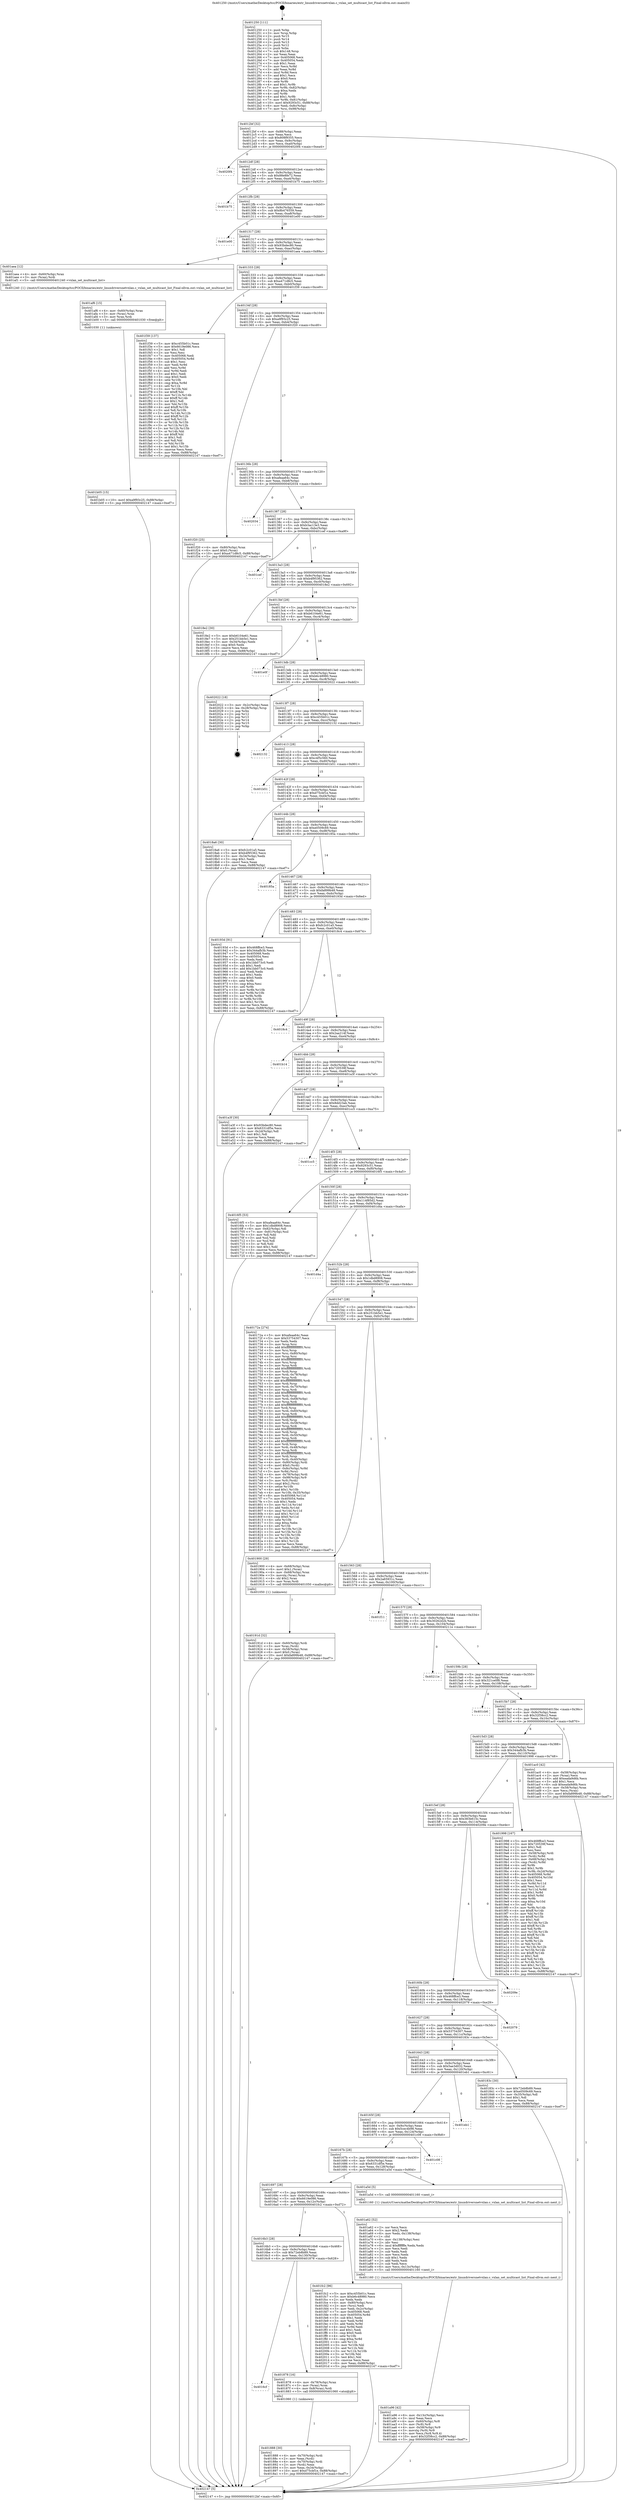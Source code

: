 digraph "0x401250" {
  label = "0x401250 (/mnt/c/Users/mathe/Desktop/tcc/POCII/binaries/extr_linuxdriversnetvxlan.c_vxlan_set_multicast_list_Final-ollvm.out::main(0))"
  labelloc = "t"
  node[shape=record]

  Entry [label="",width=0.3,height=0.3,shape=circle,fillcolor=black,style=filled]
  "0x4012bf" [label="{
     0x4012bf [32]\l
     | [instrs]\l
     &nbsp;&nbsp;0x4012bf \<+6\>: mov -0x88(%rbp),%eax\l
     &nbsp;&nbsp;0x4012c5 \<+2\>: mov %eax,%ecx\l
     &nbsp;&nbsp;0x4012c7 \<+6\>: sub $0x808f9355,%ecx\l
     &nbsp;&nbsp;0x4012cd \<+6\>: mov %eax,-0x9c(%rbp)\l
     &nbsp;&nbsp;0x4012d3 \<+6\>: mov %ecx,-0xa0(%rbp)\l
     &nbsp;&nbsp;0x4012d9 \<+6\>: je 00000000004020f4 \<main+0xea4\>\l
  }"]
  "0x4020f4" [label="{
     0x4020f4\l
  }", style=dashed]
  "0x4012df" [label="{
     0x4012df [28]\l
     | [instrs]\l
     &nbsp;&nbsp;0x4012df \<+5\>: jmp 00000000004012e4 \<main+0x94\>\l
     &nbsp;&nbsp;0x4012e4 \<+6\>: mov -0x9c(%rbp),%eax\l
     &nbsp;&nbsp;0x4012ea \<+5\>: sub $0x88e8fe72,%eax\l
     &nbsp;&nbsp;0x4012ef \<+6\>: mov %eax,-0xa4(%rbp)\l
     &nbsp;&nbsp;0x4012f5 \<+6\>: je 0000000000401b75 \<main+0x925\>\l
  }"]
  Exit [label="",width=0.3,height=0.3,shape=circle,fillcolor=black,style=filled,peripheries=2]
  "0x401b75" [label="{
     0x401b75\l
  }", style=dashed]
  "0x4012fb" [label="{
     0x4012fb [28]\l
     | [instrs]\l
     &nbsp;&nbsp;0x4012fb \<+5\>: jmp 0000000000401300 \<main+0xb0\>\l
     &nbsp;&nbsp;0x401300 \<+6\>: mov -0x9c(%rbp),%eax\l
     &nbsp;&nbsp;0x401306 \<+5\>: sub $0x8b476559,%eax\l
     &nbsp;&nbsp;0x40130b \<+6\>: mov %eax,-0xa8(%rbp)\l
     &nbsp;&nbsp;0x401311 \<+6\>: je 0000000000401e00 \<main+0xbb0\>\l
  }"]
  "0x401b05" [label="{
     0x401b05 [15]\l
     | [instrs]\l
     &nbsp;&nbsp;0x401b05 \<+10\>: movl $0xa9f93c25,-0x88(%rbp)\l
     &nbsp;&nbsp;0x401b0f \<+5\>: jmp 0000000000402147 \<main+0xef7\>\l
  }"]
  "0x401e00" [label="{
     0x401e00\l
  }", style=dashed]
  "0x401317" [label="{
     0x401317 [28]\l
     | [instrs]\l
     &nbsp;&nbsp;0x401317 \<+5\>: jmp 000000000040131c \<main+0xcc\>\l
     &nbsp;&nbsp;0x40131c \<+6\>: mov -0x9c(%rbp),%eax\l
     &nbsp;&nbsp;0x401322 \<+5\>: sub $0x93bdec80,%eax\l
     &nbsp;&nbsp;0x401327 \<+6\>: mov %eax,-0xac(%rbp)\l
     &nbsp;&nbsp;0x40132d \<+6\>: je 0000000000401aea \<main+0x89a\>\l
  }"]
  "0x401af6" [label="{
     0x401af6 [15]\l
     | [instrs]\l
     &nbsp;&nbsp;0x401af6 \<+4\>: mov -0x60(%rbp),%rax\l
     &nbsp;&nbsp;0x401afa \<+3\>: mov (%rax),%rax\l
     &nbsp;&nbsp;0x401afd \<+3\>: mov %rax,%rdi\l
     &nbsp;&nbsp;0x401b00 \<+5\>: call 0000000000401030 \<free@plt\>\l
     | [calls]\l
     &nbsp;&nbsp;0x401030 \{1\} (unknown)\l
  }"]
  "0x401aea" [label="{
     0x401aea [12]\l
     | [instrs]\l
     &nbsp;&nbsp;0x401aea \<+4\>: mov -0x60(%rbp),%rax\l
     &nbsp;&nbsp;0x401aee \<+3\>: mov (%rax),%rdi\l
     &nbsp;&nbsp;0x401af1 \<+5\>: call 0000000000401240 \<vxlan_set_multicast_list\>\l
     | [calls]\l
     &nbsp;&nbsp;0x401240 \{1\} (/mnt/c/Users/mathe/Desktop/tcc/POCII/binaries/extr_linuxdriversnetvxlan.c_vxlan_set_multicast_list_Final-ollvm.out::vxlan_set_multicast_list)\l
  }"]
  "0x401333" [label="{
     0x401333 [28]\l
     | [instrs]\l
     &nbsp;&nbsp;0x401333 \<+5\>: jmp 0000000000401338 \<main+0xe8\>\l
     &nbsp;&nbsp;0x401338 \<+6\>: mov -0x9c(%rbp),%eax\l
     &nbsp;&nbsp;0x40133e \<+5\>: sub $0xa471d8c5,%eax\l
     &nbsp;&nbsp;0x401343 \<+6\>: mov %eax,-0xb0(%rbp)\l
     &nbsp;&nbsp;0x401349 \<+6\>: je 0000000000401f39 \<main+0xce9\>\l
  }"]
  "0x401a96" [label="{
     0x401a96 [42]\l
     | [instrs]\l
     &nbsp;&nbsp;0x401a96 \<+6\>: mov -0x13c(%rbp),%ecx\l
     &nbsp;&nbsp;0x401a9c \<+3\>: imul %eax,%ecx\l
     &nbsp;&nbsp;0x401a9f \<+4\>: mov -0x60(%rbp),%r8\l
     &nbsp;&nbsp;0x401aa3 \<+3\>: mov (%r8),%r8\l
     &nbsp;&nbsp;0x401aa6 \<+4\>: mov -0x58(%rbp),%r9\l
     &nbsp;&nbsp;0x401aaa \<+3\>: movslq (%r9),%r9\l
     &nbsp;&nbsp;0x401aad \<+4\>: mov %ecx,(%r8,%r9,4)\l
     &nbsp;&nbsp;0x401ab1 \<+10\>: movl $0x32f38cc2,-0x88(%rbp)\l
     &nbsp;&nbsp;0x401abb \<+5\>: jmp 0000000000402147 \<main+0xef7\>\l
  }"]
  "0x401f39" [label="{
     0x401f39 [137]\l
     | [instrs]\l
     &nbsp;&nbsp;0x401f39 \<+5\>: mov $0xc455b01c,%eax\l
     &nbsp;&nbsp;0x401f3e \<+5\>: mov $0x6619e086,%ecx\l
     &nbsp;&nbsp;0x401f43 \<+2\>: mov $0x1,%dl\l
     &nbsp;&nbsp;0x401f45 \<+2\>: xor %esi,%esi\l
     &nbsp;&nbsp;0x401f47 \<+7\>: mov 0x405068,%edi\l
     &nbsp;&nbsp;0x401f4e \<+8\>: mov 0x405054,%r8d\l
     &nbsp;&nbsp;0x401f56 \<+3\>: sub $0x1,%esi\l
     &nbsp;&nbsp;0x401f59 \<+3\>: mov %edi,%r9d\l
     &nbsp;&nbsp;0x401f5c \<+3\>: add %esi,%r9d\l
     &nbsp;&nbsp;0x401f5f \<+4\>: imul %r9d,%edi\l
     &nbsp;&nbsp;0x401f63 \<+3\>: and $0x1,%edi\l
     &nbsp;&nbsp;0x401f66 \<+3\>: cmp $0x0,%edi\l
     &nbsp;&nbsp;0x401f69 \<+4\>: sete %r10b\l
     &nbsp;&nbsp;0x401f6d \<+4\>: cmp $0xa,%r8d\l
     &nbsp;&nbsp;0x401f71 \<+4\>: setl %r11b\l
     &nbsp;&nbsp;0x401f75 \<+3\>: mov %r10b,%bl\l
     &nbsp;&nbsp;0x401f78 \<+3\>: xor $0xff,%bl\l
     &nbsp;&nbsp;0x401f7b \<+3\>: mov %r11b,%r14b\l
     &nbsp;&nbsp;0x401f7e \<+4\>: xor $0xff,%r14b\l
     &nbsp;&nbsp;0x401f82 \<+3\>: xor $0x1,%dl\l
     &nbsp;&nbsp;0x401f85 \<+3\>: mov %bl,%r15b\l
     &nbsp;&nbsp;0x401f88 \<+4\>: and $0xff,%r15b\l
     &nbsp;&nbsp;0x401f8c \<+3\>: and %dl,%r10b\l
     &nbsp;&nbsp;0x401f8f \<+3\>: mov %r14b,%r12b\l
     &nbsp;&nbsp;0x401f92 \<+4\>: and $0xff,%r12b\l
     &nbsp;&nbsp;0x401f96 \<+3\>: and %dl,%r11b\l
     &nbsp;&nbsp;0x401f99 \<+3\>: or %r10b,%r15b\l
     &nbsp;&nbsp;0x401f9c \<+3\>: or %r11b,%r12b\l
     &nbsp;&nbsp;0x401f9f \<+3\>: xor %r12b,%r15b\l
     &nbsp;&nbsp;0x401fa2 \<+3\>: or %r14b,%bl\l
     &nbsp;&nbsp;0x401fa5 \<+3\>: xor $0xff,%bl\l
     &nbsp;&nbsp;0x401fa8 \<+3\>: or $0x1,%dl\l
     &nbsp;&nbsp;0x401fab \<+2\>: and %dl,%bl\l
     &nbsp;&nbsp;0x401fad \<+3\>: or %bl,%r15b\l
     &nbsp;&nbsp;0x401fb0 \<+4\>: test $0x1,%r15b\l
     &nbsp;&nbsp;0x401fb4 \<+3\>: cmovne %ecx,%eax\l
     &nbsp;&nbsp;0x401fb7 \<+6\>: mov %eax,-0x88(%rbp)\l
     &nbsp;&nbsp;0x401fbd \<+5\>: jmp 0000000000402147 \<main+0xef7\>\l
  }"]
  "0x40134f" [label="{
     0x40134f [28]\l
     | [instrs]\l
     &nbsp;&nbsp;0x40134f \<+5\>: jmp 0000000000401354 \<main+0x104\>\l
     &nbsp;&nbsp;0x401354 \<+6\>: mov -0x9c(%rbp),%eax\l
     &nbsp;&nbsp;0x40135a \<+5\>: sub $0xa9f93c25,%eax\l
     &nbsp;&nbsp;0x40135f \<+6\>: mov %eax,-0xb4(%rbp)\l
     &nbsp;&nbsp;0x401365 \<+6\>: je 0000000000401f20 \<main+0xcd0\>\l
  }"]
  "0x401a62" [label="{
     0x401a62 [52]\l
     | [instrs]\l
     &nbsp;&nbsp;0x401a62 \<+2\>: xor %ecx,%ecx\l
     &nbsp;&nbsp;0x401a64 \<+5\>: mov $0x2,%edx\l
     &nbsp;&nbsp;0x401a69 \<+6\>: mov %edx,-0x138(%rbp)\l
     &nbsp;&nbsp;0x401a6f \<+1\>: cltd\l
     &nbsp;&nbsp;0x401a70 \<+6\>: mov -0x138(%rbp),%esi\l
     &nbsp;&nbsp;0x401a76 \<+2\>: idiv %esi\l
     &nbsp;&nbsp;0x401a78 \<+6\>: imul $0xfffffffe,%edx,%edx\l
     &nbsp;&nbsp;0x401a7e \<+2\>: mov %ecx,%edi\l
     &nbsp;&nbsp;0x401a80 \<+2\>: sub %edx,%edi\l
     &nbsp;&nbsp;0x401a82 \<+2\>: mov %ecx,%edx\l
     &nbsp;&nbsp;0x401a84 \<+3\>: sub $0x1,%edx\l
     &nbsp;&nbsp;0x401a87 \<+2\>: add %edx,%edi\l
     &nbsp;&nbsp;0x401a89 \<+2\>: sub %edi,%ecx\l
     &nbsp;&nbsp;0x401a8b \<+6\>: mov %ecx,-0x13c(%rbp)\l
     &nbsp;&nbsp;0x401a91 \<+5\>: call 0000000000401160 \<next_i\>\l
     | [calls]\l
     &nbsp;&nbsp;0x401160 \{1\} (/mnt/c/Users/mathe/Desktop/tcc/POCII/binaries/extr_linuxdriversnetvxlan.c_vxlan_set_multicast_list_Final-ollvm.out::next_i)\l
  }"]
  "0x401f20" [label="{
     0x401f20 [25]\l
     | [instrs]\l
     &nbsp;&nbsp;0x401f20 \<+4\>: mov -0x80(%rbp),%rax\l
     &nbsp;&nbsp;0x401f24 \<+6\>: movl $0x0,(%rax)\l
     &nbsp;&nbsp;0x401f2a \<+10\>: movl $0xa471d8c5,-0x88(%rbp)\l
     &nbsp;&nbsp;0x401f34 \<+5\>: jmp 0000000000402147 \<main+0xef7\>\l
  }"]
  "0x40136b" [label="{
     0x40136b [28]\l
     | [instrs]\l
     &nbsp;&nbsp;0x40136b \<+5\>: jmp 0000000000401370 \<main+0x120\>\l
     &nbsp;&nbsp;0x401370 \<+6\>: mov -0x9c(%rbp),%eax\l
     &nbsp;&nbsp;0x401376 \<+5\>: sub $0xafeaa64c,%eax\l
     &nbsp;&nbsp;0x40137b \<+6\>: mov %eax,-0xb8(%rbp)\l
     &nbsp;&nbsp;0x401381 \<+6\>: je 0000000000402034 \<main+0xde4\>\l
  }"]
  "0x40191d" [label="{
     0x40191d [32]\l
     | [instrs]\l
     &nbsp;&nbsp;0x40191d \<+4\>: mov -0x60(%rbp),%rdi\l
     &nbsp;&nbsp;0x401921 \<+3\>: mov %rax,(%rdi)\l
     &nbsp;&nbsp;0x401924 \<+4\>: mov -0x58(%rbp),%rax\l
     &nbsp;&nbsp;0x401928 \<+6\>: movl $0x0,(%rax)\l
     &nbsp;&nbsp;0x40192e \<+10\>: movl $0xfa899b48,-0x88(%rbp)\l
     &nbsp;&nbsp;0x401938 \<+5\>: jmp 0000000000402147 \<main+0xef7\>\l
  }"]
  "0x402034" [label="{
     0x402034\l
  }", style=dashed]
  "0x401387" [label="{
     0x401387 [28]\l
     | [instrs]\l
     &nbsp;&nbsp;0x401387 \<+5\>: jmp 000000000040138c \<main+0x13c\>\l
     &nbsp;&nbsp;0x40138c \<+6\>: mov -0x9c(%rbp),%eax\l
     &nbsp;&nbsp;0x401392 \<+5\>: sub $0xb3ac13e3,%eax\l
     &nbsp;&nbsp;0x401397 \<+6\>: mov %eax,-0xbc(%rbp)\l
     &nbsp;&nbsp;0x40139d \<+6\>: je 0000000000401cef \<main+0xa9f\>\l
  }"]
  "0x401888" [label="{
     0x401888 [30]\l
     | [instrs]\l
     &nbsp;&nbsp;0x401888 \<+4\>: mov -0x70(%rbp),%rdi\l
     &nbsp;&nbsp;0x40188c \<+2\>: mov %eax,(%rdi)\l
     &nbsp;&nbsp;0x40188e \<+4\>: mov -0x70(%rbp),%rdi\l
     &nbsp;&nbsp;0x401892 \<+2\>: mov (%rdi),%eax\l
     &nbsp;&nbsp;0x401894 \<+3\>: mov %eax,-0x34(%rbp)\l
     &nbsp;&nbsp;0x401897 \<+10\>: movl $0xd75cbf1e,-0x88(%rbp)\l
     &nbsp;&nbsp;0x4018a1 \<+5\>: jmp 0000000000402147 \<main+0xef7\>\l
  }"]
  "0x401cef" [label="{
     0x401cef\l
  }", style=dashed]
  "0x4013a3" [label="{
     0x4013a3 [28]\l
     | [instrs]\l
     &nbsp;&nbsp;0x4013a3 \<+5\>: jmp 00000000004013a8 \<main+0x158\>\l
     &nbsp;&nbsp;0x4013a8 \<+6\>: mov -0x9c(%rbp),%eax\l
     &nbsp;&nbsp;0x4013ae \<+5\>: sub $0xb4f95362,%eax\l
     &nbsp;&nbsp;0x4013b3 \<+6\>: mov %eax,-0xc0(%rbp)\l
     &nbsp;&nbsp;0x4013b9 \<+6\>: je 00000000004018e2 \<main+0x692\>\l
  }"]
  "0x4016cf" [label="{
     0x4016cf\l
  }", style=dashed]
  "0x4018e2" [label="{
     0x4018e2 [30]\l
     | [instrs]\l
     &nbsp;&nbsp;0x4018e2 \<+5\>: mov $0xb6104e61,%eax\l
     &nbsp;&nbsp;0x4018e7 \<+5\>: mov $0x251bb5e1,%ecx\l
     &nbsp;&nbsp;0x4018ec \<+3\>: mov -0x34(%rbp),%edx\l
     &nbsp;&nbsp;0x4018ef \<+3\>: cmp $0x0,%edx\l
     &nbsp;&nbsp;0x4018f2 \<+3\>: cmove %ecx,%eax\l
     &nbsp;&nbsp;0x4018f5 \<+6\>: mov %eax,-0x88(%rbp)\l
     &nbsp;&nbsp;0x4018fb \<+5\>: jmp 0000000000402147 \<main+0xef7\>\l
  }"]
  "0x4013bf" [label="{
     0x4013bf [28]\l
     | [instrs]\l
     &nbsp;&nbsp;0x4013bf \<+5\>: jmp 00000000004013c4 \<main+0x174\>\l
     &nbsp;&nbsp;0x4013c4 \<+6\>: mov -0x9c(%rbp),%eax\l
     &nbsp;&nbsp;0x4013ca \<+5\>: sub $0xb6104e61,%eax\l
     &nbsp;&nbsp;0x4013cf \<+6\>: mov %eax,-0xc4(%rbp)\l
     &nbsp;&nbsp;0x4013d5 \<+6\>: je 0000000000401e0f \<main+0xbbf\>\l
  }"]
  "0x401878" [label="{
     0x401878 [16]\l
     | [instrs]\l
     &nbsp;&nbsp;0x401878 \<+4\>: mov -0x78(%rbp),%rax\l
     &nbsp;&nbsp;0x40187c \<+3\>: mov (%rax),%rax\l
     &nbsp;&nbsp;0x40187f \<+4\>: mov 0x8(%rax),%rdi\l
     &nbsp;&nbsp;0x401883 \<+5\>: call 0000000000401060 \<atoi@plt\>\l
     | [calls]\l
     &nbsp;&nbsp;0x401060 \{1\} (unknown)\l
  }"]
  "0x401e0f" [label="{
     0x401e0f\l
  }", style=dashed]
  "0x4013db" [label="{
     0x4013db [28]\l
     | [instrs]\l
     &nbsp;&nbsp;0x4013db \<+5\>: jmp 00000000004013e0 \<main+0x190\>\l
     &nbsp;&nbsp;0x4013e0 \<+6\>: mov -0x9c(%rbp),%eax\l
     &nbsp;&nbsp;0x4013e6 \<+5\>: sub $0xb6c48980,%eax\l
     &nbsp;&nbsp;0x4013eb \<+6\>: mov %eax,-0xc8(%rbp)\l
     &nbsp;&nbsp;0x4013f1 \<+6\>: je 0000000000402022 \<main+0xdd2\>\l
  }"]
  "0x4016b3" [label="{
     0x4016b3 [28]\l
     | [instrs]\l
     &nbsp;&nbsp;0x4016b3 \<+5\>: jmp 00000000004016b8 \<main+0x468\>\l
     &nbsp;&nbsp;0x4016b8 \<+6\>: mov -0x9c(%rbp),%eax\l
     &nbsp;&nbsp;0x4016be \<+5\>: sub $0x72eb8b89,%eax\l
     &nbsp;&nbsp;0x4016c3 \<+6\>: mov %eax,-0x130(%rbp)\l
     &nbsp;&nbsp;0x4016c9 \<+6\>: je 0000000000401878 \<main+0x628\>\l
  }"]
  "0x402022" [label="{
     0x402022 [18]\l
     | [instrs]\l
     &nbsp;&nbsp;0x402022 \<+3\>: mov -0x2c(%rbp),%eax\l
     &nbsp;&nbsp;0x402025 \<+4\>: lea -0x28(%rbp),%rsp\l
     &nbsp;&nbsp;0x402029 \<+1\>: pop %rbx\l
     &nbsp;&nbsp;0x40202a \<+2\>: pop %r12\l
     &nbsp;&nbsp;0x40202c \<+2\>: pop %r13\l
     &nbsp;&nbsp;0x40202e \<+2\>: pop %r14\l
     &nbsp;&nbsp;0x402030 \<+2\>: pop %r15\l
     &nbsp;&nbsp;0x402032 \<+1\>: pop %rbp\l
     &nbsp;&nbsp;0x402033 \<+1\>: ret\l
  }"]
  "0x4013f7" [label="{
     0x4013f7 [28]\l
     | [instrs]\l
     &nbsp;&nbsp;0x4013f7 \<+5\>: jmp 00000000004013fc \<main+0x1ac\>\l
     &nbsp;&nbsp;0x4013fc \<+6\>: mov -0x9c(%rbp),%eax\l
     &nbsp;&nbsp;0x401402 \<+5\>: sub $0xc455b01c,%eax\l
     &nbsp;&nbsp;0x401407 \<+6\>: mov %eax,-0xcc(%rbp)\l
     &nbsp;&nbsp;0x40140d \<+6\>: je 0000000000402132 \<main+0xee2\>\l
  }"]
  "0x401fc2" [label="{
     0x401fc2 [96]\l
     | [instrs]\l
     &nbsp;&nbsp;0x401fc2 \<+5\>: mov $0xc455b01c,%eax\l
     &nbsp;&nbsp;0x401fc7 \<+5\>: mov $0xb6c48980,%ecx\l
     &nbsp;&nbsp;0x401fcc \<+2\>: xor %edx,%edx\l
     &nbsp;&nbsp;0x401fce \<+4\>: mov -0x80(%rbp),%rsi\l
     &nbsp;&nbsp;0x401fd2 \<+2\>: mov (%rsi),%edi\l
     &nbsp;&nbsp;0x401fd4 \<+3\>: mov %edi,-0x2c(%rbp)\l
     &nbsp;&nbsp;0x401fd7 \<+7\>: mov 0x405068,%edi\l
     &nbsp;&nbsp;0x401fde \<+8\>: mov 0x405054,%r8d\l
     &nbsp;&nbsp;0x401fe6 \<+3\>: sub $0x1,%edx\l
     &nbsp;&nbsp;0x401fe9 \<+3\>: mov %edi,%r9d\l
     &nbsp;&nbsp;0x401fec \<+3\>: add %edx,%r9d\l
     &nbsp;&nbsp;0x401fef \<+4\>: imul %r9d,%edi\l
     &nbsp;&nbsp;0x401ff3 \<+3\>: and $0x1,%edi\l
     &nbsp;&nbsp;0x401ff6 \<+3\>: cmp $0x0,%edi\l
     &nbsp;&nbsp;0x401ff9 \<+4\>: sete %r10b\l
     &nbsp;&nbsp;0x401ffd \<+4\>: cmp $0xa,%r8d\l
     &nbsp;&nbsp;0x402001 \<+4\>: setl %r11b\l
     &nbsp;&nbsp;0x402005 \<+3\>: mov %r10b,%bl\l
     &nbsp;&nbsp;0x402008 \<+3\>: and %r11b,%bl\l
     &nbsp;&nbsp;0x40200b \<+3\>: xor %r11b,%r10b\l
     &nbsp;&nbsp;0x40200e \<+3\>: or %r10b,%bl\l
     &nbsp;&nbsp;0x402011 \<+3\>: test $0x1,%bl\l
     &nbsp;&nbsp;0x402014 \<+3\>: cmovne %ecx,%eax\l
     &nbsp;&nbsp;0x402017 \<+6\>: mov %eax,-0x88(%rbp)\l
     &nbsp;&nbsp;0x40201d \<+5\>: jmp 0000000000402147 \<main+0xef7\>\l
  }"]
  "0x402132" [label="{
     0x402132\l
  }", style=dashed]
  "0x401413" [label="{
     0x401413 [28]\l
     | [instrs]\l
     &nbsp;&nbsp;0x401413 \<+5\>: jmp 0000000000401418 \<main+0x1c8\>\l
     &nbsp;&nbsp;0x401418 \<+6\>: mov -0x9c(%rbp),%eax\l
     &nbsp;&nbsp;0x40141e \<+5\>: sub $0xc4f5c560,%eax\l
     &nbsp;&nbsp;0x401423 \<+6\>: mov %eax,-0xd0(%rbp)\l
     &nbsp;&nbsp;0x401429 \<+6\>: je 0000000000401b51 \<main+0x901\>\l
  }"]
  "0x401697" [label="{
     0x401697 [28]\l
     | [instrs]\l
     &nbsp;&nbsp;0x401697 \<+5\>: jmp 000000000040169c \<main+0x44c\>\l
     &nbsp;&nbsp;0x40169c \<+6\>: mov -0x9c(%rbp),%eax\l
     &nbsp;&nbsp;0x4016a2 \<+5\>: sub $0x6619e086,%eax\l
     &nbsp;&nbsp;0x4016a7 \<+6\>: mov %eax,-0x12c(%rbp)\l
     &nbsp;&nbsp;0x4016ad \<+6\>: je 0000000000401fc2 \<main+0xd72\>\l
  }"]
  "0x401b51" [label="{
     0x401b51\l
  }", style=dashed]
  "0x40142f" [label="{
     0x40142f [28]\l
     | [instrs]\l
     &nbsp;&nbsp;0x40142f \<+5\>: jmp 0000000000401434 \<main+0x1e4\>\l
     &nbsp;&nbsp;0x401434 \<+6\>: mov -0x9c(%rbp),%eax\l
     &nbsp;&nbsp;0x40143a \<+5\>: sub $0xd75cbf1e,%eax\l
     &nbsp;&nbsp;0x40143f \<+6\>: mov %eax,-0xd4(%rbp)\l
     &nbsp;&nbsp;0x401445 \<+6\>: je 00000000004018a6 \<main+0x656\>\l
  }"]
  "0x401a5d" [label="{
     0x401a5d [5]\l
     | [instrs]\l
     &nbsp;&nbsp;0x401a5d \<+5\>: call 0000000000401160 \<next_i\>\l
     | [calls]\l
     &nbsp;&nbsp;0x401160 \{1\} (/mnt/c/Users/mathe/Desktop/tcc/POCII/binaries/extr_linuxdriversnetvxlan.c_vxlan_set_multicast_list_Final-ollvm.out::next_i)\l
  }"]
  "0x4018a6" [label="{
     0x4018a6 [30]\l
     | [instrs]\l
     &nbsp;&nbsp;0x4018a6 \<+5\>: mov $0xfc2c01a5,%eax\l
     &nbsp;&nbsp;0x4018ab \<+5\>: mov $0xb4f95362,%ecx\l
     &nbsp;&nbsp;0x4018b0 \<+3\>: mov -0x34(%rbp),%edx\l
     &nbsp;&nbsp;0x4018b3 \<+3\>: cmp $0x1,%edx\l
     &nbsp;&nbsp;0x4018b6 \<+3\>: cmovl %ecx,%eax\l
     &nbsp;&nbsp;0x4018b9 \<+6\>: mov %eax,-0x88(%rbp)\l
     &nbsp;&nbsp;0x4018bf \<+5\>: jmp 0000000000402147 \<main+0xef7\>\l
  }"]
  "0x40144b" [label="{
     0x40144b [28]\l
     | [instrs]\l
     &nbsp;&nbsp;0x40144b \<+5\>: jmp 0000000000401450 \<main+0x200\>\l
     &nbsp;&nbsp;0x401450 \<+6\>: mov -0x9c(%rbp),%eax\l
     &nbsp;&nbsp;0x401456 \<+5\>: sub $0xe0509c69,%eax\l
     &nbsp;&nbsp;0x40145b \<+6\>: mov %eax,-0xd8(%rbp)\l
     &nbsp;&nbsp;0x401461 \<+6\>: je 000000000040185a \<main+0x60a\>\l
  }"]
  "0x40167b" [label="{
     0x40167b [28]\l
     | [instrs]\l
     &nbsp;&nbsp;0x40167b \<+5\>: jmp 0000000000401680 \<main+0x430\>\l
     &nbsp;&nbsp;0x401680 \<+6\>: mov -0x9c(%rbp),%eax\l
     &nbsp;&nbsp;0x401686 \<+5\>: sub $0x6331df5e,%eax\l
     &nbsp;&nbsp;0x40168b \<+6\>: mov %eax,-0x128(%rbp)\l
     &nbsp;&nbsp;0x401691 \<+6\>: je 0000000000401a5d \<main+0x80d\>\l
  }"]
  "0x40185a" [label="{
     0x40185a\l
  }", style=dashed]
  "0x401467" [label="{
     0x401467 [28]\l
     | [instrs]\l
     &nbsp;&nbsp;0x401467 \<+5\>: jmp 000000000040146c \<main+0x21c\>\l
     &nbsp;&nbsp;0x40146c \<+6\>: mov -0x9c(%rbp),%eax\l
     &nbsp;&nbsp;0x401472 \<+5\>: sub $0xfa899b48,%eax\l
     &nbsp;&nbsp;0x401477 \<+6\>: mov %eax,-0xdc(%rbp)\l
     &nbsp;&nbsp;0x40147d \<+6\>: je 000000000040193d \<main+0x6ed\>\l
  }"]
  "0x401c08" [label="{
     0x401c08\l
  }", style=dashed]
  "0x40193d" [label="{
     0x40193d [91]\l
     | [instrs]\l
     &nbsp;&nbsp;0x40193d \<+5\>: mov $0x468ffce3,%eax\l
     &nbsp;&nbsp;0x401942 \<+5\>: mov $0x344afb3b,%ecx\l
     &nbsp;&nbsp;0x401947 \<+7\>: mov 0x405068,%edx\l
     &nbsp;&nbsp;0x40194e \<+7\>: mov 0x405054,%esi\l
     &nbsp;&nbsp;0x401955 \<+2\>: mov %edx,%edi\l
     &nbsp;&nbsp;0x401957 \<+6\>: sub $0x1bb073c0,%edi\l
     &nbsp;&nbsp;0x40195d \<+3\>: sub $0x1,%edi\l
     &nbsp;&nbsp;0x401960 \<+6\>: add $0x1bb073c0,%edi\l
     &nbsp;&nbsp;0x401966 \<+3\>: imul %edi,%edx\l
     &nbsp;&nbsp;0x401969 \<+3\>: and $0x1,%edx\l
     &nbsp;&nbsp;0x40196c \<+3\>: cmp $0x0,%edx\l
     &nbsp;&nbsp;0x40196f \<+4\>: sete %r8b\l
     &nbsp;&nbsp;0x401973 \<+3\>: cmp $0xa,%esi\l
     &nbsp;&nbsp;0x401976 \<+4\>: setl %r9b\l
     &nbsp;&nbsp;0x40197a \<+3\>: mov %r8b,%r10b\l
     &nbsp;&nbsp;0x40197d \<+3\>: and %r9b,%r10b\l
     &nbsp;&nbsp;0x401980 \<+3\>: xor %r9b,%r8b\l
     &nbsp;&nbsp;0x401983 \<+3\>: or %r8b,%r10b\l
     &nbsp;&nbsp;0x401986 \<+4\>: test $0x1,%r10b\l
     &nbsp;&nbsp;0x40198a \<+3\>: cmovne %ecx,%eax\l
     &nbsp;&nbsp;0x40198d \<+6\>: mov %eax,-0x88(%rbp)\l
     &nbsp;&nbsp;0x401993 \<+5\>: jmp 0000000000402147 \<main+0xef7\>\l
  }"]
  "0x401483" [label="{
     0x401483 [28]\l
     | [instrs]\l
     &nbsp;&nbsp;0x401483 \<+5\>: jmp 0000000000401488 \<main+0x238\>\l
     &nbsp;&nbsp;0x401488 \<+6\>: mov -0x9c(%rbp),%eax\l
     &nbsp;&nbsp;0x40148e \<+5\>: sub $0xfc2c01a5,%eax\l
     &nbsp;&nbsp;0x401493 \<+6\>: mov %eax,-0xe0(%rbp)\l
     &nbsp;&nbsp;0x401499 \<+6\>: je 00000000004018c4 \<main+0x674\>\l
  }"]
  "0x40165f" [label="{
     0x40165f [28]\l
     | [instrs]\l
     &nbsp;&nbsp;0x40165f \<+5\>: jmp 0000000000401664 \<main+0x414\>\l
     &nbsp;&nbsp;0x401664 \<+6\>: mov -0x9c(%rbp),%eax\l
     &nbsp;&nbsp;0x40166a \<+5\>: sub $0x5cec4b98,%eax\l
     &nbsp;&nbsp;0x40166f \<+6\>: mov %eax,-0x124(%rbp)\l
     &nbsp;&nbsp;0x401675 \<+6\>: je 0000000000401c08 \<main+0x9b8\>\l
  }"]
  "0x4018c4" [label="{
     0x4018c4\l
  }", style=dashed]
  "0x40149f" [label="{
     0x40149f [28]\l
     | [instrs]\l
     &nbsp;&nbsp;0x40149f \<+5\>: jmp 00000000004014a4 \<main+0x254\>\l
     &nbsp;&nbsp;0x4014a4 \<+6\>: mov -0x9c(%rbp),%eax\l
     &nbsp;&nbsp;0x4014aa \<+5\>: sub $0x2aa214f,%eax\l
     &nbsp;&nbsp;0x4014af \<+6\>: mov %eax,-0xe4(%rbp)\l
     &nbsp;&nbsp;0x4014b5 \<+6\>: je 0000000000401b14 \<main+0x8c4\>\l
  }"]
  "0x401eb1" [label="{
     0x401eb1\l
  }", style=dashed]
  "0x401b14" [label="{
     0x401b14\l
  }", style=dashed]
  "0x4014bb" [label="{
     0x4014bb [28]\l
     | [instrs]\l
     &nbsp;&nbsp;0x4014bb \<+5\>: jmp 00000000004014c0 \<main+0x270\>\l
     &nbsp;&nbsp;0x4014c0 \<+6\>: mov -0x9c(%rbp),%eax\l
     &nbsp;&nbsp;0x4014c6 \<+5\>: sub $0x720539f,%eax\l
     &nbsp;&nbsp;0x4014cb \<+6\>: mov %eax,-0xe8(%rbp)\l
     &nbsp;&nbsp;0x4014d1 \<+6\>: je 0000000000401a3f \<main+0x7ef\>\l
  }"]
  "0x401643" [label="{
     0x401643 [28]\l
     | [instrs]\l
     &nbsp;&nbsp;0x401643 \<+5\>: jmp 0000000000401648 \<main+0x3f8\>\l
     &nbsp;&nbsp;0x401648 \<+6\>: mov -0x9c(%rbp),%eax\l
     &nbsp;&nbsp;0x40164e \<+5\>: sub $0x5ae3d032,%eax\l
     &nbsp;&nbsp;0x401653 \<+6\>: mov %eax,-0x120(%rbp)\l
     &nbsp;&nbsp;0x401659 \<+6\>: je 0000000000401eb1 \<main+0xc61\>\l
  }"]
  "0x401a3f" [label="{
     0x401a3f [30]\l
     | [instrs]\l
     &nbsp;&nbsp;0x401a3f \<+5\>: mov $0x93bdec80,%eax\l
     &nbsp;&nbsp;0x401a44 \<+5\>: mov $0x6331df5e,%ecx\l
     &nbsp;&nbsp;0x401a49 \<+3\>: mov -0x2d(%rbp),%dl\l
     &nbsp;&nbsp;0x401a4c \<+3\>: test $0x1,%dl\l
     &nbsp;&nbsp;0x401a4f \<+3\>: cmovne %ecx,%eax\l
     &nbsp;&nbsp;0x401a52 \<+6\>: mov %eax,-0x88(%rbp)\l
     &nbsp;&nbsp;0x401a58 \<+5\>: jmp 0000000000402147 \<main+0xef7\>\l
  }"]
  "0x4014d7" [label="{
     0x4014d7 [28]\l
     | [instrs]\l
     &nbsp;&nbsp;0x4014d7 \<+5\>: jmp 00000000004014dc \<main+0x28c\>\l
     &nbsp;&nbsp;0x4014dc \<+6\>: mov -0x9c(%rbp),%eax\l
     &nbsp;&nbsp;0x4014e2 \<+5\>: sub $0x8dd23ab,%eax\l
     &nbsp;&nbsp;0x4014e7 \<+6\>: mov %eax,-0xec(%rbp)\l
     &nbsp;&nbsp;0x4014ed \<+6\>: je 0000000000401cc5 \<main+0xa75\>\l
  }"]
  "0x40183c" [label="{
     0x40183c [30]\l
     | [instrs]\l
     &nbsp;&nbsp;0x40183c \<+5\>: mov $0x72eb8b89,%eax\l
     &nbsp;&nbsp;0x401841 \<+5\>: mov $0xe0509c69,%ecx\l
     &nbsp;&nbsp;0x401846 \<+3\>: mov -0x35(%rbp),%dl\l
     &nbsp;&nbsp;0x401849 \<+3\>: test $0x1,%dl\l
     &nbsp;&nbsp;0x40184c \<+3\>: cmovne %ecx,%eax\l
     &nbsp;&nbsp;0x40184f \<+6\>: mov %eax,-0x88(%rbp)\l
     &nbsp;&nbsp;0x401855 \<+5\>: jmp 0000000000402147 \<main+0xef7\>\l
  }"]
  "0x401cc5" [label="{
     0x401cc5\l
  }", style=dashed]
  "0x4014f3" [label="{
     0x4014f3 [28]\l
     | [instrs]\l
     &nbsp;&nbsp;0x4014f3 \<+5\>: jmp 00000000004014f8 \<main+0x2a8\>\l
     &nbsp;&nbsp;0x4014f8 \<+6\>: mov -0x9c(%rbp),%eax\l
     &nbsp;&nbsp;0x4014fe \<+5\>: sub $0x9293c51,%eax\l
     &nbsp;&nbsp;0x401503 \<+6\>: mov %eax,-0xf0(%rbp)\l
     &nbsp;&nbsp;0x401509 \<+6\>: je 00000000004016f5 \<main+0x4a5\>\l
  }"]
  "0x401627" [label="{
     0x401627 [28]\l
     | [instrs]\l
     &nbsp;&nbsp;0x401627 \<+5\>: jmp 000000000040162c \<main+0x3dc\>\l
     &nbsp;&nbsp;0x40162c \<+6\>: mov -0x9c(%rbp),%eax\l
     &nbsp;&nbsp;0x401632 \<+5\>: sub $0x53754307,%eax\l
     &nbsp;&nbsp;0x401637 \<+6\>: mov %eax,-0x11c(%rbp)\l
     &nbsp;&nbsp;0x40163d \<+6\>: je 000000000040183c \<main+0x5ec\>\l
  }"]
  "0x4016f5" [label="{
     0x4016f5 [53]\l
     | [instrs]\l
     &nbsp;&nbsp;0x4016f5 \<+5\>: mov $0xafeaa64c,%eax\l
     &nbsp;&nbsp;0x4016fa \<+5\>: mov $0x1dbd8908,%ecx\l
     &nbsp;&nbsp;0x4016ff \<+6\>: mov -0x82(%rbp),%dl\l
     &nbsp;&nbsp;0x401705 \<+7\>: mov -0x81(%rbp),%sil\l
     &nbsp;&nbsp;0x40170c \<+3\>: mov %dl,%dil\l
     &nbsp;&nbsp;0x40170f \<+3\>: and %sil,%dil\l
     &nbsp;&nbsp;0x401712 \<+3\>: xor %sil,%dl\l
     &nbsp;&nbsp;0x401715 \<+3\>: or %dl,%dil\l
     &nbsp;&nbsp;0x401718 \<+4\>: test $0x1,%dil\l
     &nbsp;&nbsp;0x40171c \<+3\>: cmovne %ecx,%eax\l
     &nbsp;&nbsp;0x40171f \<+6\>: mov %eax,-0x88(%rbp)\l
     &nbsp;&nbsp;0x401725 \<+5\>: jmp 0000000000402147 \<main+0xef7\>\l
  }"]
  "0x40150f" [label="{
     0x40150f [28]\l
     | [instrs]\l
     &nbsp;&nbsp;0x40150f \<+5\>: jmp 0000000000401514 \<main+0x2c4\>\l
     &nbsp;&nbsp;0x401514 \<+6\>: mov -0x9c(%rbp),%eax\l
     &nbsp;&nbsp;0x40151a \<+5\>: sub $0x114f85d2,%eax\l
     &nbsp;&nbsp;0x40151f \<+6\>: mov %eax,-0xf4(%rbp)\l
     &nbsp;&nbsp;0x401525 \<+6\>: je 0000000000401d4a \<main+0xafa\>\l
  }"]
  "0x402147" [label="{
     0x402147 [5]\l
     | [instrs]\l
     &nbsp;&nbsp;0x402147 \<+5\>: jmp 00000000004012bf \<main+0x6f\>\l
  }"]
  "0x401250" [label="{
     0x401250 [111]\l
     | [instrs]\l
     &nbsp;&nbsp;0x401250 \<+1\>: push %rbp\l
     &nbsp;&nbsp;0x401251 \<+3\>: mov %rsp,%rbp\l
     &nbsp;&nbsp;0x401254 \<+2\>: push %r15\l
     &nbsp;&nbsp;0x401256 \<+2\>: push %r14\l
     &nbsp;&nbsp;0x401258 \<+2\>: push %r13\l
     &nbsp;&nbsp;0x40125a \<+2\>: push %r12\l
     &nbsp;&nbsp;0x40125c \<+1\>: push %rbx\l
     &nbsp;&nbsp;0x40125d \<+7\>: sub $0x148,%rsp\l
     &nbsp;&nbsp;0x401264 \<+2\>: xor %eax,%eax\l
     &nbsp;&nbsp;0x401266 \<+7\>: mov 0x405068,%ecx\l
     &nbsp;&nbsp;0x40126d \<+7\>: mov 0x405054,%edx\l
     &nbsp;&nbsp;0x401274 \<+3\>: sub $0x1,%eax\l
     &nbsp;&nbsp;0x401277 \<+3\>: mov %ecx,%r8d\l
     &nbsp;&nbsp;0x40127a \<+3\>: add %eax,%r8d\l
     &nbsp;&nbsp;0x40127d \<+4\>: imul %r8d,%ecx\l
     &nbsp;&nbsp;0x401281 \<+3\>: and $0x1,%ecx\l
     &nbsp;&nbsp;0x401284 \<+3\>: cmp $0x0,%ecx\l
     &nbsp;&nbsp;0x401287 \<+4\>: sete %r9b\l
     &nbsp;&nbsp;0x40128b \<+4\>: and $0x1,%r9b\l
     &nbsp;&nbsp;0x40128f \<+7\>: mov %r9b,-0x82(%rbp)\l
     &nbsp;&nbsp;0x401296 \<+3\>: cmp $0xa,%edx\l
     &nbsp;&nbsp;0x401299 \<+4\>: setl %r9b\l
     &nbsp;&nbsp;0x40129d \<+4\>: and $0x1,%r9b\l
     &nbsp;&nbsp;0x4012a1 \<+7\>: mov %r9b,-0x81(%rbp)\l
     &nbsp;&nbsp;0x4012a8 \<+10\>: movl $0x9293c51,-0x88(%rbp)\l
     &nbsp;&nbsp;0x4012b2 \<+6\>: mov %edi,-0x8c(%rbp)\l
     &nbsp;&nbsp;0x4012b8 \<+7\>: mov %rsi,-0x98(%rbp)\l
  }"]
  "0x402079" [label="{
     0x402079\l
  }", style=dashed]
  "0x401d4a" [label="{
     0x401d4a\l
  }", style=dashed]
  "0x40152b" [label="{
     0x40152b [28]\l
     | [instrs]\l
     &nbsp;&nbsp;0x40152b \<+5\>: jmp 0000000000401530 \<main+0x2e0\>\l
     &nbsp;&nbsp;0x401530 \<+6\>: mov -0x9c(%rbp),%eax\l
     &nbsp;&nbsp;0x401536 \<+5\>: sub $0x1dbd8908,%eax\l
     &nbsp;&nbsp;0x40153b \<+6\>: mov %eax,-0xf8(%rbp)\l
     &nbsp;&nbsp;0x401541 \<+6\>: je 000000000040172a \<main+0x4da\>\l
  }"]
  "0x40160b" [label="{
     0x40160b [28]\l
     | [instrs]\l
     &nbsp;&nbsp;0x40160b \<+5\>: jmp 0000000000401610 \<main+0x3c0\>\l
     &nbsp;&nbsp;0x401610 \<+6\>: mov -0x9c(%rbp),%eax\l
     &nbsp;&nbsp;0x401616 \<+5\>: sub $0x468ffce3,%eax\l
     &nbsp;&nbsp;0x40161b \<+6\>: mov %eax,-0x118(%rbp)\l
     &nbsp;&nbsp;0x401621 \<+6\>: je 0000000000402079 \<main+0xe29\>\l
  }"]
  "0x40172a" [label="{
     0x40172a [274]\l
     | [instrs]\l
     &nbsp;&nbsp;0x40172a \<+5\>: mov $0xafeaa64c,%eax\l
     &nbsp;&nbsp;0x40172f \<+5\>: mov $0x53754307,%ecx\l
     &nbsp;&nbsp;0x401734 \<+2\>: xor %edx,%edx\l
     &nbsp;&nbsp;0x401736 \<+3\>: mov %rsp,%rsi\l
     &nbsp;&nbsp;0x401739 \<+4\>: add $0xfffffffffffffff0,%rsi\l
     &nbsp;&nbsp;0x40173d \<+3\>: mov %rsi,%rsp\l
     &nbsp;&nbsp;0x401740 \<+4\>: mov %rsi,-0x80(%rbp)\l
     &nbsp;&nbsp;0x401744 \<+3\>: mov %rsp,%rsi\l
     &nbsp;&nbsp;0x401747 \<+4\>: add $0xfffffffffffffff0,%rsi\l
     &nbsp;&nbsp;0x40174b \<+3\>: mov %rsi,%rsp\l
     &nbsp;&nbsp;0x40174e \<+3\>: mov %rsp,%rdi\l
     &nbsp;&nbsp;0x401751 \<+4\>: add $0xfffffffffffffff0,%rdi\l
     &nbsp;&nbsp;0x401755 \<+3\>: mov %rdi,%rsp\l
     &nbsp;&nbsp;0x401758 \<+4\>: mov %rdi,-0x78(%rbp)\l
     &nbsp;&nbsp;0x40175c \<+3\>: mov %rsp,%rdi\l
     &nbsp;&nbsp;0x40175f \<+4\>: add $0xfffffffffffffff0,%rdi\l
     &nbsp;&nbsp;0x401763 \<+3\>: mov %rdi,%rsp\l
     &nbsp;&nbsp;0x401766 \<+4\>: mov %rdi,-0x70(%rbp)\l
     &nbsp;&nbsp;0x40176a \<+3\>: mov %rsp,%rdi\l
     &nbsp;&nbsp;0x40176d \<+4\>: add $0xfffffffffffffff0,%rdi\l
     &nbsp;&nbsp;0x401771 \<+3\>: mov %rdi,%rsp\l
     &nbsp;&nbsp;0x401774 \<+4\>: mov %rdi,-0x68(%rbp)\l
     &nbsp;&nbsp;0x401778 \<+3\>: mov %rsp,%rdi\l
     &nbsp;&nbsp;0x40177b \<+4\>: add $0xfffffffffffffff0,%rdi\l
     &nbsp;&nbsp;0x40177f \<+3\>: mov %rdi,%rsp\l
     &nbsp;&nbsp;0x401782 \<+4\>: mov %rdi,-0x60(%rbp)\l
     &nbsp;&nbsp;0x401786 \<+3\>: mov %rsp,%rdi\l
     &nbsp;&nbsp;0x401789 \<+4\>: add $0xfffffffffffffff0,%rdi\l
     &nbsp;&nbsp;0x40178d \<+3\>: mov %rdi,%rsp\l
     &nbsp;&nbsp;0x401790 \<+4\>: mov %rdi,-0x58(%rbp)\l
     &nbsp;&nbsp;0x401794 \<+3\>: mov %rsp,%rdi\l
     &nbsp;&nbsp;0x401797 \<+4\>: add $0xfffffffffffffff0,%rdi\l
     &nbsp;&nbsp;0x40179b \<+3\>: mov %rdi,%rsp\l
     &nbsp;&nbsp;0x40179e \<+4\>: mov %rdi,-0x50(%rbp)\l
     &nbsp;&nbsp;0x4017a2 \<+3\>: mov %rsp,%rdi\l
     &nbsp;&nbsp;0x4017a5 \<+4\>: add $0xfffffffffffffff0,%rdi\l
     &nbsp;&nbsp;0x4017a9 \<+3\>: mov %rdi,%rsp\l
     &nbsp;&nbsp;0x4017ac \<+4\>: mov %rdi,-0x48(%rbp)\l
     &nbsp;&nbsp;0x4017b0 \<+3\>: mov %rsp,%rdi\l
     &nbsp;&nbsp;0x4017b3 \<+4\>: add $0xfffffffffffffff0,%rdi\l
     &nbsp;&nbsp;0x4017b7 \<+3\>: mov %rdi,%rsp\l
     &nbsp;&nbsp;0x4017ba \<+4\>: mov %rdi,-0x40(%rbp)\l
     &nbsp;&nbsp;0x4017be \<+4\>: mov -0x80(%rbp),%rdi\l
     &nbsp;&nbsp;0x4017c2 \<+6\>: movl $0x0,(%rdi)\l
     &nbsp;&nbsp;0x4017c8 \<+7\>: mov -0x8c(%rbp),%r8d\l
     &nbsp;&nbsp;0x4017cf \<+3\>: mov %r8d,(%rsi)\l
     &nbsp;&nbsp;0x4017d2 \<+4\>: mov -0x78(%rbp),%rdi\l
     &nbsp;&nbsp;0x4017d6 \<+7\>: mov -0x98(%rbp),%r9\l
     &nbsp;&nbsp;0x4017dd \<+3\>: mov %r9,(%rdi)\l
     &nbsp;&nbsp;0x4017e0 \<+3\>: cmpl $0x2,(%rsi)\l
     &nbsp;&nbsp;0x4017e3 \<+4\>: setne %r10b\l
     &nbsp;&nbsp;0x4017e7 \<+4\>: and $0x1,%r10b\l
     &nbsp;&nbsp;0x4017eb \<+4\>: mov %r10b,-0x35(%rbp)\l
     &nbsp;&nbsp;0x4017ef \<+8\>: mov 0x405068,%r11d\l
     &nbsp;&nbsp;0x4017f7 \<+7\>: mov 0x405054,%ebx\l
     &nbsp;&nbsp;0x4017fe \<+3\>: sub $0x1,%edx\l
     &nbsp;&nbsp;0x401801 \<+3\>: mov %r11d,%r14d\l
     &nbsp;&nbsp;0x401804 \<+3\>: add %edx,%r14d\l
     &nbsp;&nbsp;0x401807 \<+4\>: imul %r14d,%r11d\l
     &nbsp;&nbsp;0x40180b \<+4\>: and $0x1,%r11d\l
     &nbsp;&nbsp;0x40180f \<+4\>: cmp $0x0,%r11d\l
     &nbsp;&nbsp;0x401813 \<+4\>: sete %r10b\l
     &nbsp;&nbsp;0x401817 \<+3\>: cmp $0xa,%ebx\l
     &nbsp;&nbsp;0x40181a \<+4\>: setl %r15b\l
     &nbsp;&nbsp;0x40181e \<+3\>: mov %r10b,%r12b\l
     &nbsp;&nbsp;0x401821 \<+3\>: and %r15b,%r12b\l
     &nbsp;&nbsp;0x401824 \<+3\>: xor %r15b,%r10b\l
     &nbsp;&nbsp;0x401827 \<+3\>: or %r10b,%r12b\l
     &nbsp;&nbsp;0x40182a \<+4\>: test $0x1,%r12b\l
     &nbsp;&nbsp;0x40182e \<+3\>: cmovne %ecx,%eax\l
     &nbsp;&nbsp;0x401831 \<+6\>: mov %eax,-0x88(%rbp)\l
     &nbsp;&nbsp;0x401837 \<+5\>: jmp 0000000000402147 \<main+0xef7\>\l
  }"]
  "0x401547" [label="{
     0x401547 [28]\l
     | [instrs]\l
     &nbsp;&nbsp;0x401547 \<+5\>: jmp 000000000040154c \<main+0x2fc\>\l
     &nbsp;&nbsp;0x40154c \<+6\>: mov -0x9c(%rbp),%eax\l
     &nbsp;&nbsp;0x401552 \<+5\>: sub $0x251bb5e1,%eax\l
     &nbsp;&nbsp;0x401557 \<+6\>: mov %eax,-0xfc(%rbp)\l
     &nbsp;&nbsp;0x40155d \<+6\>: je 0000000000401900 \<main+0x6b0\>\l
  }"]
  "0x40209e" [label="{
     0x40209e\l
  }", style=dashed]
  "0x4015ef" [label="{
     0x4015ef [28]\l
     | [instrs]\l
     &nbsp;&nbsp;0x4015ef \<+5\>: jmp 00000000004015f4 \<main+0x3a4\>\l
     &nbsp;&nbsp;0x4015f4 \<+6\>: mov -0x9c(%rbp),%eax\l
     &nbsp;&nbsp;0x4015fa \<+5\>: sub $0x383b615c,%eax\l
     &nbsp;&nbsp;0x4015ff \<+6\>: mov %eax,-0x114(%rbp)\l
     &nbsp;&nbsp;0x401605 \<+6\>: je 000000000040209e \<main+0xe4e\>\l
  }"]
  "0x401900" [label="{
     0x401900 [29]\l
     | [instrs]\l
     &nbsp;&nbsp;0x401900 \<+4\>: mov -0x68(%rbp),%rax\l
     &nbsp;&nbsp;0x401904 \<+6\>: movl $0x1,(%rax)\l
     &nbsp;&nbsp;0x40190a \<+4\>: mov -0x68(%rbp),%rax\l
     &nbsp;&nbsp;0x40190e \<+3\>: movslq (%rax),%rax\l
     &nbsp;&nbsp;0x401911 \<+4\>: shl $0x2,%rax\l
     &nbsp;&nbsp;0x401915 \<+3\>: mov %rax,%rdi\l
     &nbsp;&nbsp;0x401918 \<+5\>: call 0000000000401050 \<malloc@plt\>\l
     | [calls]\l
     &nbsp;&nbsp;0x401050 \{1\} (unknown)\l
  }"]
  "0x401563" [label="{
     0x401563 [28]\l
     | [instrs]\l
     &nbsp;&nbsp;0x401563 \<+5\>: jmp 0000000000401568 \<main+0x318\>\l
     &nbsp;&nbsp;0x401568 \<+6\>: mov -0x9c(%rbp),%eax\l
     &nbsp;&nbsp;0x40156e \<+5\>: sub $0x2a65931c,%eax\l
     &nbsp;&nbsp;0x401573 \<+6\>: mov %eax,-0x100(%rbp)\l
     &nbsp;&nbsp;0x401579 \<+6\>: je 0000000000401f11 \<main+0xcc1\>\l
  }"]
  "0x401998" [label="{
     0x401998 [167]\l
     | [instrs]\l
     &nbsp;&nbsp;0x401998 \<+5\>: mov $0x468ffce3,%eax\l
     &nbsp;&nbsp;0x40199d \<+5\>: mov $0x720539f,%ecx\l
     &nbsp;&nbsp;0x4019a2 \<+2\>: mov $0x1,%dl\l
     &nbsp;&nbsp;0x4019a4 \<+2\>: xor %esi,%esi\l
     &nbsp;&nbsp;0x4019a6 \<+4\>: mov -0x58(%rbp),%rdi\l
     &nbsp;&nbsp;0x4019aa \<+3\>: mov (%rdi),%r8d\l
     &nbsp;&nbsp;0x4019ad \<+4\>: mov -0x68(%rbp),%rdi\l
     &nbsp;&nbsp;0x4019b1 \<+3\>: cmp (%rdi),%r8d\l
     &nbsp;&nbsp;0x4019b4 \<+4\>: setl %r9b\l
     &nbsp;&nbsp;0x4019b8 \<+4\>: and $0x1,%r9b\l
     &nbsp;&nbsp;0x4019bc \<+4\>: mov %r9b,-0x2d(%rbp)\l
     &nbsp;&nbsp;0x4019c0 \<+8\>: mov 0x405068,%r8d\l
     &nbsp;&nbsp;0x4019c8 \<+8\>: mov 0x405054,%r10d\l
     &nbsp;&nbsp;0x4019d0 \<+3\>: sub $0x1,%esi\l
     &nbsp;&nbsp;0x4019d3 \<+3\>: mov %r8d,%r11d\l
     &nbsp;&nbsp;0x4019d6 \<+3\>: add %esi,%r11d\l
     &nbsp;&nbsp;0x4019d9 \<+4\>: imul %r11d,%r8d\l
     &nbsp;&nbsp;0x4019dd \<+4\>: and $0x1,%r8d\l
     &nbsp;&nbsp;0x4019e1 \<+4\>: cmp $0x0,%r8d\l
     &nbsp;&nbsp;0x4019e5 \<+4\>: sete %r9b\l
     &nbsp;&nbsp;0x4019e9 \<+4\>: cmp $0xa,%r10d\l
     &nbsp;&nbsp;0x4019ed \<+3\>: setl %bl\l
     &nbsp;&nbsp;0x4019f0 \<+3\>: mov %r9b,%r14b\l
     &nbsp;&nbsp;0x4019f3 \<+4\>: xor $0xff,%r14b\l
     &nbsp;&nbsp;0x4019f7 \<+3\>: mov %bl,%r15b\l
     &nbsp;&nbsp;0x4019fa \<+4\>: xor $0xff,%r15b\l
     &nbsp;&nbsp;0x4019fe \<+3\>: xor $0x1,%dl\l
     &nbsp;&nbsp;0x401a01 \<+3\>: mov %r14b,%r12b\l
     &nbsp;&nbsp;0x401a04 \<+4\>: and $0xff,%r12b\l
     &nbsp;&nbsp;0x401a08 \<+3\>: and %dl,%r9b\l
     &nbsp;&nbsp;0x401a0b \<+3\>: mov %r15b,%r13b\l
     &nbsp;&nbsp;0x401a0e \<+4\>: and $0xff,%r13b\l
     &nbsp;&nbsp;0x401a12 \<+2\>: and %dl,%bl\l
     &nbsp;&nbsp;0x401a14 \<+3\>: or %r9b,%r12b\l
     &nbsp;&nbsp;0x401a17 \<+3\>: or %bl,%r13b\l
     &nbsp;&nbsp;0x401a1a \<+3\>: xor %r13b,%r12b\l
     &nbsp;&nbsp;0x401a1d \<+3\>: or %r15b,%r14b\l
     &nbsp;&nbsp;0x401a20 \<+4\>: xor $0xff,%r14b\l
     &nbsp;&nbsp;0x401a24 \<+3\>: or $0x1,%dl\l
     &nbsp;&nbsp;0x401a27 \<+3\>: and %dl,%r14b\l
     &nbsp;&nbsp;0x401a2a \<+3\>: or %r14b,%r12b\l
     &nbsp;&nbsp;0x401a2d \<+4\>: test $0x1,%r12b\l
     &nbsp;&nbsp;0x401a31 \<+3\>: cmovne %ecx,%eax\l
     &nbsp;&nbsp;0x401a34 \<+6\>: mov %eax,-0x88(%rbp)\l
     &nbsp;&nbsp;0x401a3a \<+5\>: jmp 0000000000402147 \<main+0xef7\>\l
  }"]
  "0x401f11" [label="{
     0x401f11\l
  }", style=dashed]
  "0x40157f" [label="{
     0x40157f [28]\l
     | [instrs]\l
     &nbsp;&nbsp;0x40157f \<+5\>: jmp 0000000000401584 \<main+0x334\>\l
     &nbsp;&nbsp;0x401584 \<+6\>: mov -0x9c(%rbp),%eax\l
     &nbsp;&nbsp;0x40158a \<+5\>: sub $0x30262d2b,%eax\l
     &nbsp;&nbsp;0x40158f \<+6\>: mov %eax,-0x104(%rbp)\l
     &nbsp;&nbsp;0x401595 \<+6\>: je 000000000040211e \<main+0xece\>\l
  }"]
  "0x4015d3" [label="{
     0x4015d3 [28]\l
     | [instrs]\l
     &nbsp;&nbsp;0x4015d3 \<+5\>: jmp 00000000004015d8 \<main+0x388\>\l
     &nbsp;&nbsp;0x4015d8 \<+6\>: mov -0x9c(%rbp),%eax\l
     &nbsp;&nbsp;0x4015de \<+5\>: sub $0x344afb3b,%eax\l
     &nbsp;&nbsp;0x4015e3 \<+6\>: mov %eax,-0x110(%rbp)\l
     &nbsp;&nbsp;0x4015e9 \<+6\>: je 0000000000401998 \<main+0x748\>\l
  }"]
  "0x40211e" [label="{
     0x40211e\l
  }", style=dashed]
  "0x40159b" [label="{
     0x40159b [28]\l
     | [instrs]\l
     &nbsp;&nbsp;0x40159b \<+5\>: jmp 00000000004015a0 \<main+0x350\>\l
     &nbsp;&nbsp;0x4015a0 \<+6\>: mov -0x9c(%rbp),%eax\l
     &nbsp;&nbsp;0x4015a6 \<+5\>: sub $0x321ce0f8,%eax\l
     &nbsp;&nbsp;0x4015ab \<+6\>: mov %eax,-0x108(%rbp)\l
     &nbsp;&nbsp;0x4015b1 \<+6\>: je 0000000000401cb6 \<main+0xa66\>\l
  }"]
  "0x401ac0" [label="{
     0x401ac0 [42]\l
     | [instrs]\l
     &nbsp;&nbsp;0x401ac0 \<+4\>: mov -0x58(%rbp),%rax\l
     &nbsp;&nbsp;0x401ac4 \<+2\>: mov (%rax),%ecx\l
     &nbsp;&nbsp;0x401ac6 \<+6\>: add $0xeada9d6b,%ecx\l
     &nbsp;&nbsp;0x401acc \<+3\>: add $0x1,%ecx\l
     &nbsp;&nbsp;0x401acf \<+6\>: sub $0xeada9d6b,%ecx\l
     &nbsp;&nbsp;0x401ad5 \<+4\>: mov -0x58(%rbp),%rax\l
     &nbsp;&nbsp;0x401ad9 \<+2\>: mov %ecx,(%rax)\l
     &nbsp;&nbsp;0x401adb \<+10\>: movl $0xfa899b48,-0x88(%rbp)\l
     &nbsp;&nbsp;0x401ae5 \<+5\>: jmp 0000000000402147 \<main+0xef7\>\l
  }"]
  "0x401cb6" [label="{
     0x401cb6\l
  }", style=dashed]
  "0x4015b7" [label="{
     0x4015b7 [28]\l
     | [instrs]\l
     &nbsp;&nbsp;0x4015b7 \<+5\>: jmp 00000000004015bc \<main+0x36c\>\l
     &nbsp;&nbsp;0x4015bc \<+6\>: mov -0x9c(%rbp),%eax\l
     &nbsp;&nbsp;0x4015c2 \<+5\>: sub $0x32f38cc2,%eax\l
     &nbsp;&nbsp;0x4015c7 \<+6\>: mov %eax,-0x10c(%rbp)\l
     &nbsp;&nbsp;0x4015cd \<+6\>: je 0000000000401ac0 \<main+0x870\>\l
  }"]
  Entry -> "0x401250" [label=" 1"]
  "0x4012bf" -> "0x4020f4" [label=" 0"]
  "0x4012bf" -> "0x4012df" [label=" 20"]
  "0x402022" -> Exit [label=" 1"]
  "0x4012df" -> "0x401b75" [label=" 0"]
  "0x4012df" -> "0x4012fb" [label=" 20"]
  "0x401fc2" -> "0x402147" [label=" 1"]
  "0x4012fb" -> "0x401e00" [label=" 0"]
  "0x4012fb" -> "0x401317" [label=" 20"]
  "0x401f39" -> "0x402147" [label=" 1"]
  "0x401317" -> "0x401aea" [label=" 1"]
  "0x401317" -> "0x401333" [label=" 19"]
  "0x401f20" -> "0x402147" [label=" 1"]
  "0x401333" -> "0x401f39" [label=" 1"]
  "0x401333" -> "0x40134f" [label=" 18"]
  "0x401b05" -> "0x402147" [label=" 1"]
  "0x40134f" -> "0x401f20" [label=" 1"]
  "0x40134f" -> "0x40136b" [label=" 17"]
  "0x401af6" -> "0x401b05" [label=" 1"]
  "0x40136b" -> "0x402034" [label=" 0"]
  "0x40136b" -> "0x401387" [label=" 17"]
  "0x401aea" -> "0x401af6" [label=" 1"]
  "0x401387" -> "0x401cef" [label=" 0"]
  "0x401387" -> "0x4013a3" [label=" 17"]
  "0x401ac0" -> "0x402147" [label=" 1"]
  "0x4013a3" -> "0x4018e2" [label=" 1"]
  "0x4013a3" -> "0x4013bf" [label=" 16"]
  "0x401a96" -> "0x402147" [label=" 1"]
  "0x4013bf" -> "0x401e0f" [label=" 0"]
  "0x4013bf" -> "0x4013db" [label=" 16"]
  "0x401a62" -> "0x401a96" [label=" 1"]
  "0x4013db" -> "0x402022" [label=" 1"]
  "0x4013db" -> "0x4013f7" [label=" 15"]
  "0x401a3f" -> "0x402147" [label=" 2"]
  "0x4013f7" -> "0x402132" [label=" 0"]
  "0x4013f7" -> "0x401413" [label=" 15"]
  "0x401998" -> "0x402147" [label=" 2"]
  "0x401413" -> "0x401b51" [label=" 0"]
  "0x401413" -> "0x40142f" [label=" 15"]
  "0x40191d" -> "0x402147" [label=" 1"]
  "0x40142f" -> "0x4018a6" [label=" 1"]
  "0x40142f" -> "0x40144b" [label=" 14"]
  "0x401900" -> "0x40191d" [label=" 1"]
  "0x40144b" -> "0x40185a" [label=" 0"]
  "0x40144b" -> "0x401467" [label=" 14"]
  "0x4018a6" -> "0x402147" [label=" 1"]
  "0x401467" -> "0x40193d" [label=" 2"]
  "0x401467" -> "0x401483" [label=" 12"]
  "0x401888" -> "0x402147" [label=" 1"]
  "0x401483" -> "0x4018c4" [label=" 0"]
  "0x401483" -> "0x40149f" [label=" 12"]
  "0x4016b3" -> "0x4016cf" [label=" 0"]
  "0x40149f" -> "0x401b14" [label=" 0"]
  "0x40149f" -> "0x4014bb" [label=" 12"]
  "0x4016b3" -> "0x401878" [label=" 1"]
  "0x4014bb" -> "0x401a3f" [label=" 2"]
  "0x4014bb" -> "0x4014d7" [label=" 10"]
  "0x401697" -> "0x4016b3" [label=" 1"]
  "0x4014d7" -> "0x401cc5" [label=" 0"]
  "0x4014d7" -> "0x4014f3" [label=" 10"]
  "0x401697" -> "0x401fc2" [label=" 1"]
  "0x4014f3" -> "0x4016f5" [label=" 1"]
  "0x4014f3" -> "0x40150f" [label=" 9"]
  "0x4016f5" -> "0x402147" [label=" 1"]
  "0x401250" -> "0x4012bf" [label=" 1"]
  "0x402147" -> "0x4012bf" [label=" 19"]
  "0x40167b" -> "0x401697" [label=" 2"]
  "0x40150f" -> "0x401d4a" [label=" 0"]
  "0x40150f" -> "0x40152b" [label=" 9"]
  "0x40167b" -> "0x401a5d" [label=" 1"]
  "0x40152b" -> "0x40172a" [label=" 1"]
  "0x40152b" -> "0x401547" [label=" 8"]
  "0x40165f" -> "0x40167b" [label=" 3"]
  "0x40172a" -> "0x402147" [label=" 1"]
  "0x40165f" -> "0x401c08" [label=" 0"]
  "0x401547" -> "0x401900" [label=" 1"]
  "0x401547" -> "0x401563" [label=" 7"]
  "0x401643" -> "0x40165f" [label=" 3"]
  "0x401563" -> "0x401f11" [label=" 0"]
  "0x401563" -> "0x40157f" [label=" 7"]
  "0x401643" -> "0x401eb1" [label=" 0"]
  "0x40157f" -> "0x40211e" [label=" 0"]
  "0x40157f" -> "0x40159b" [label=" 7"]
  "0x40183c" -> "0x402147" [label=" 1"]
  "0x40159b" -> "0x401cb6" [label=" 0"]
  "0x40159b" -> "0x4015b7" [label=" 7"]
  "0x401627" -> "0x401643" [label=" 3"]
  "0x4015b7" -> "0x401ac0" [label=" 1"]
  "0x4015b7" -> "0x4015d3" [label=" 6"]
  "0x401a5d" -> "0x401a62" [label=" 1"]
  "0x4015d3" -> "0x401998" [label=" 2"]
  "0x4015d3" -> "0x4015ef" [label=" 4"]
  "0x401878" -> "0x401888" [label=" 1"]
  "0x4015ef" -> "0x40209e" [label=" 0"]
  "0x4015ef" -> "0x40160b" [label=" 4"]
  "0x4018e2" -> "0x402147" [label=" 1"]
  "0x40160b" -> "0x402079" [label=" 0"]
  "0x40160b" -> "0x401627" [label=" 4"]
  "0x40193d" -> "0x402147" [label=" 2"]
  "0x401627" -> "0x40183c" [label=" 1"]
}
